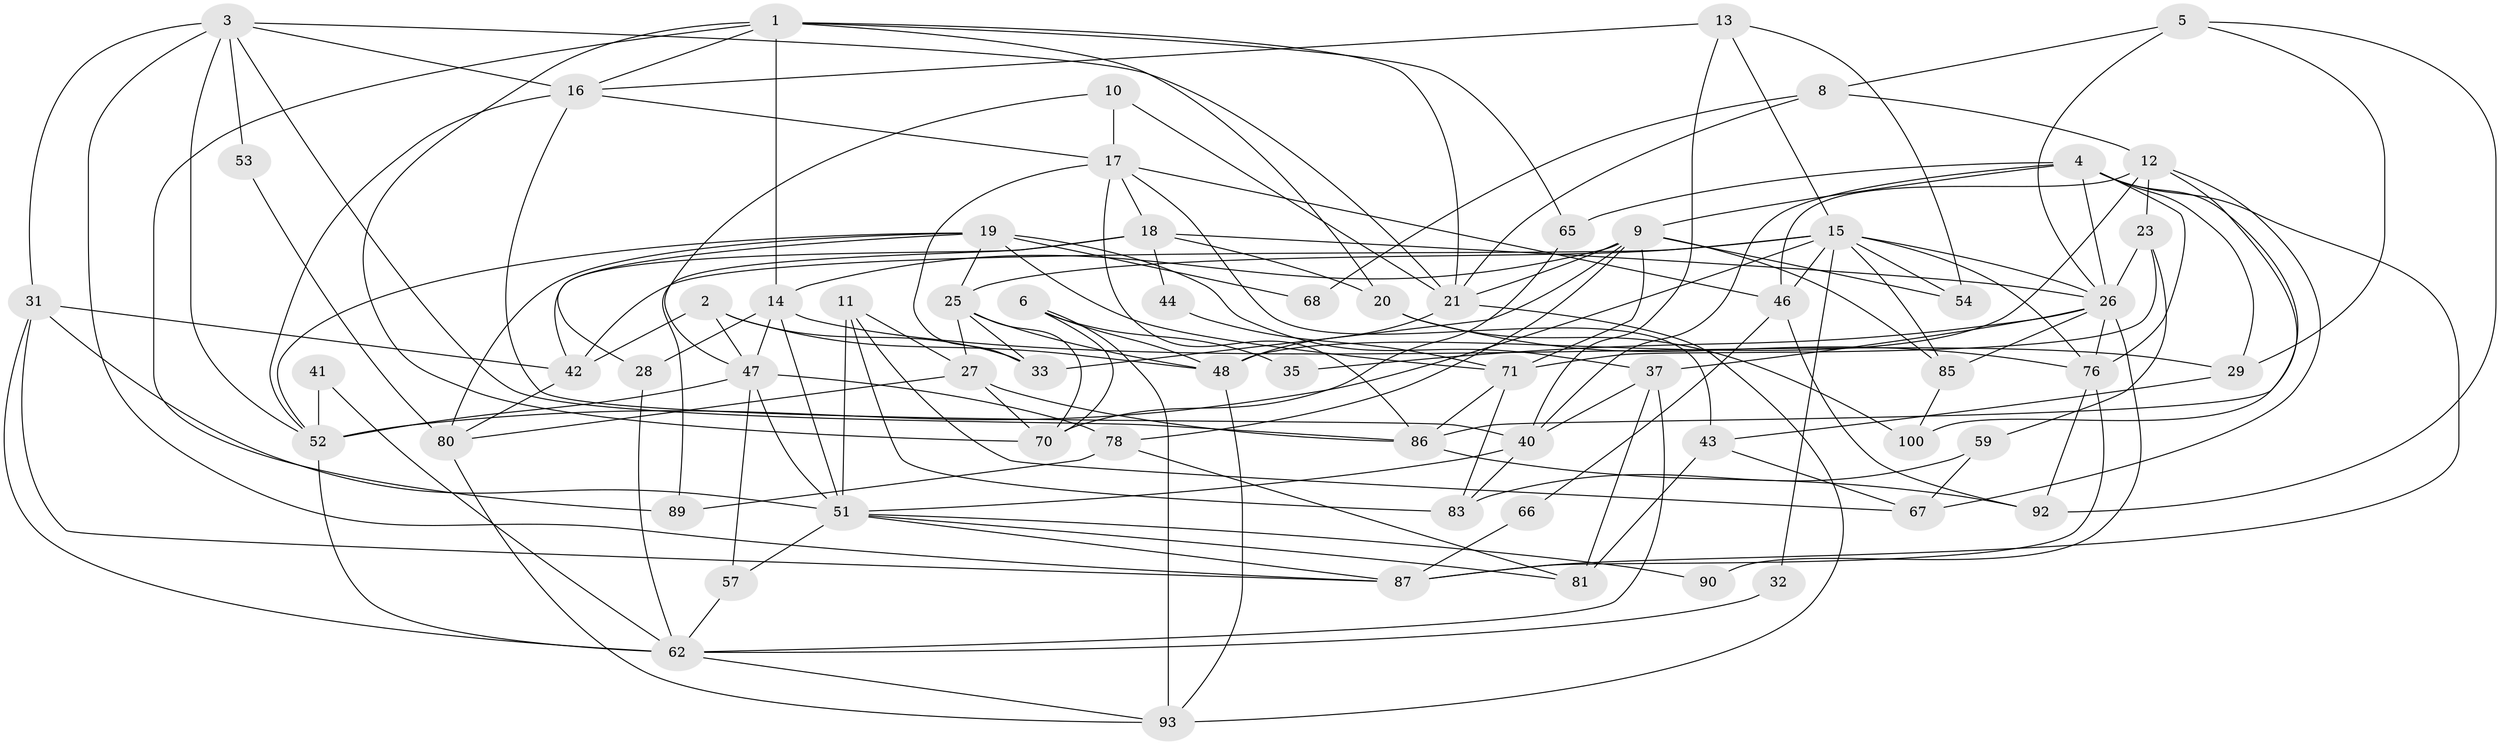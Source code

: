 // original degree distribution, {4: 0.34, 3: 0.24, 5: 0.16, 7: 0.04, 6: 0.07, 2: 0.13, 8: 0.02}
// Generated by graph-tools (version 1.1) at 2025/11/02/27/25 16:11:17]
// undirected, 65 vertices, 158 edges
graph export_dot {
graph [start="1"]
  node [color=gray90,style=filled];
  1 [super="+24"];
  2 [super="+95"];
  3 [super="+7"];
  4 [super="+22"];
  5 [super="+72"];
  6;
  8;
  9 [super="+96"];
  10;
  11 [super="+64"];
  12 [super="+45"];
  13;
  14 [super="+69"];
  15 [super="+84"];
  16 [super="+39"];
  17 [super="+30"];
  18;
  19 [super="+55"];
  20 [super="+56"];
  21 [super="+49"];
  23;
  25 [super="+34"];
  26 [super="+63"];
  27 [super="+75"];
  28;
  29 [super="+38"];
  31;
  32;
  33 [super="+36"];
  35;
  37 [super="+82"];
  40 [super="+58"];
  41;
  42 [super="+61"];
  43 [super="+73"];
  44;
  46 [super="+98"];
  47 [super="+50"];
  48 [super="+97"];
  51 [super="+60"];
  52 [super="+99"];
  53;
  54 [super="+79"];
  57;
  59;
  62 [super="+74"];
  65;
  66;
  67;
  68;
  70 [super="+94"];
  71 [super="+77"];
  76;
  78;
  80;
  81;
  83;
  85;
  86 [super="+88"];
  87 [super="+91"];
  89;
  90;
  92;
  93;
  100;
  1 -- 21;
  1 -- 89;
  1 -- 65;
  1 -- 70;
  1 -- 14;
  1 -- 16;
  1 -- 20;
  2 -- 47;
  2 -- 42;
  2 -- 48;
  2 -- 33;
  3 -- 53;
  3 -- 16;
  3 -- 21;
  3 -- 86;
  3 -- 31;
  3 -- 52;
  3 -- 87;
  4 -- 76;
  4 -- 87;
  4 -- 65;
  4 -- 100;
  4 -- 40;
  4 -- 9;
  4 -- 26;
  4 -- 29;
  5 -- 8;
  5 -- 92;
  5 -- 29;
  5 -- 26;
  6 -- 93;
  6 -- 35;
  6 -- 48;
  6 -- 70;
  8 -- 21;
  8 -- 68;
  8 -- 12;
  9 -- 21 [weight=2];
  9 -- 78;
  9 -- 14;
  9 -- 85;
  9 -- 71;
  9 -- 54;
  9 -- 33;
  10 -- 17;
  10 -- 21;
  10 -- 47;
  11 -- 83;
  11 -- 67;
  11 -- 27;
  11 -- 51;
  12 -- 86;
  12 -- 46;
  12 -- 67;
  12 -- 48;
  12 -- 23;
  13 -- 15;
  13 -- 54;
  13 -- 16;
  13 -- 40;
  14 -- 29;
  14 -- 51;
  14 -- 28;
  14 -- 47;
  15 -- 76;
  15 -- 54;
  15 -- 32;
  15 -- 26;
  15 -- 52;
  15 -- 85;
  15 -- 42;
  15 -- 46;
  15 -- 25;
  16 -- 17;
  16 -- 40;
  16 -- 52;
  17 -- 18;
  17 -- 33;
  17 -- 43;
  17 -- 46;
  17 -- 86;
  18 -- 42;
  18 -- 20;
  18 -- 44;
  18 -- 89;
  18 -- 26;
  19 -- 37 [weight=2];
  19 -- 68;
  19 -- 71;
  19 -- 80;
  19 -- 25;
  19 -- 28;
  19 -- 52;
  20 -- 100;
  20 -- 76;
  21 -- 93;
  21 -- 48;
  23 -- 26;
  23 -- 59;
  23 -- 71;
  25 -- 27;
  25 -- 33;
  25 -- 48;
  25 -- 70;
  26 -- 35;
  26 -- 85;
  26 -- 90;
  26 -- 76;
  26 -- 37;
  27 -- 86 [weight=2];
  27 -- 80;
  27 -- 70;
  28 -- 62;
  29 -- 43;
  31 -- 51;
  31 -- 62;
  31 -- 42;
  31 -- 87;
  32 -- 62;
  37 -- 81;
  37 -- 62;
  37 -- 40;
  40 -- 83;
  40 -- 51;
  41 -- 52;
  41 -- 62;
  42 -- 80;
  43 -- 67;
  43 -- 81 [weight=2];
  44 -- 71;
  46 -- 92;
  46 -- 66;
  47 -- 78;
  47 -- 51;
  47 -- 52;
  47 -- 57;
  48 -- 93;
  51 -- 81;
  51 -- 87;
  51 -- 57;
  51 -- 90;
  52 -- 62;
  53 -- 80;
  57 -- 62;
  59 -- 67;
  59 -- 83;
  62 -- 93;
  65 -- 70;
  66 -- 87;
  71 -- 83;
  71 -- 86;
  76 -- 92;
  76 -- 87;
  78 -- 81;
  78 -- 89;
  80 -- 93;
  85 -- 100;
  86 -- 92;
}
